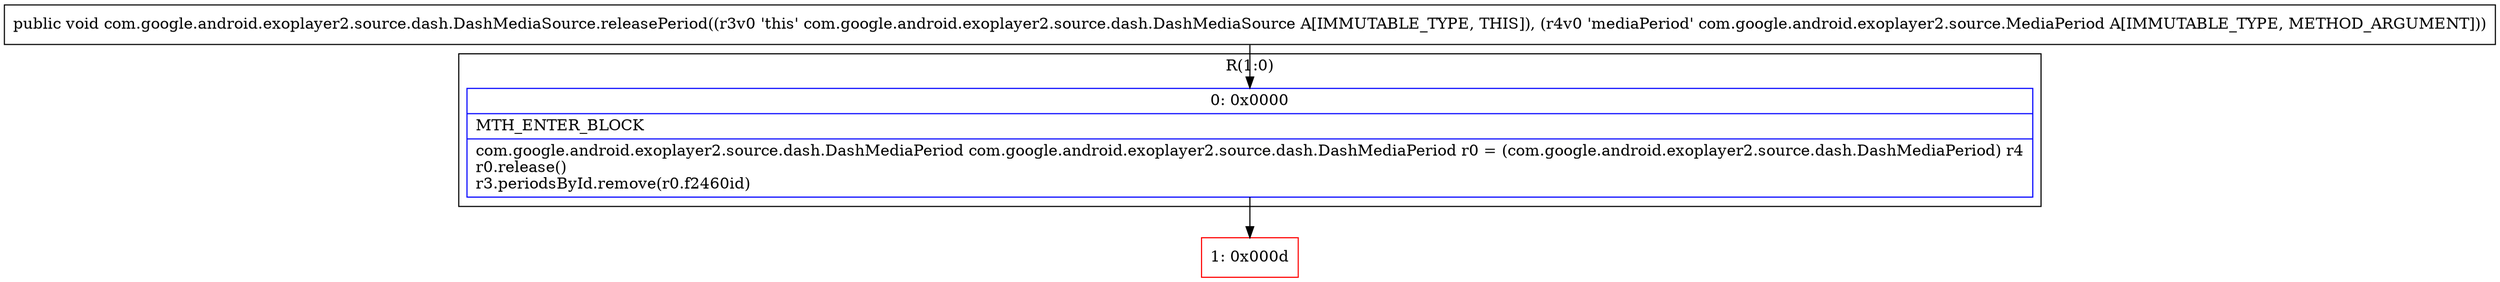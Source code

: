 digraph "CFG forcom.google.android.exoplayer2.source.dash.DashMediaSource.releasePeriod(Lcom\/google\/android\/exoplayer2\/source\/MediaPeriod;)V" {
subgraph cluster_Region_1152846426 {
label = "R(1:0)";
node [shape=record,color=blue];
Node_0 [shape=record,label="{0\:\ 0x0000|MTH_ENTER_BLOCK\l|com.google.android.exoplayer2.source.dash.DashMediaPeriod com.google.android.exoplayer2.source.dash.DashMediaPeriod r0 = (com.google.android.exoplayer2.source.dash.DashMediaPeriod) r4\lr0.release()\lr3.periodsById.remove(r0.f2460id)\l}"];
}
Node_1 [shape=record,color=red,label="{1\:\ 0x000d}"];
MethodNode[shape=record,label="{public void com.google.android.exoplayer2.source.dash.DashMediaSource.releasePeriod((r3v0 'this' com.google.android.exoplayer2.source.dash.DashMediaSource A[IMMUTABLE_TYPE, THIS]), (r4v0 'mediaPeriod' com.google.android.exoplayer2.source.MediaPeriod A[IMMUTABLE_TYPE, METHOD_ARGUMENT])) }"];
MethodNode -> Node_0;
Node_0 -> Node_1;
}

